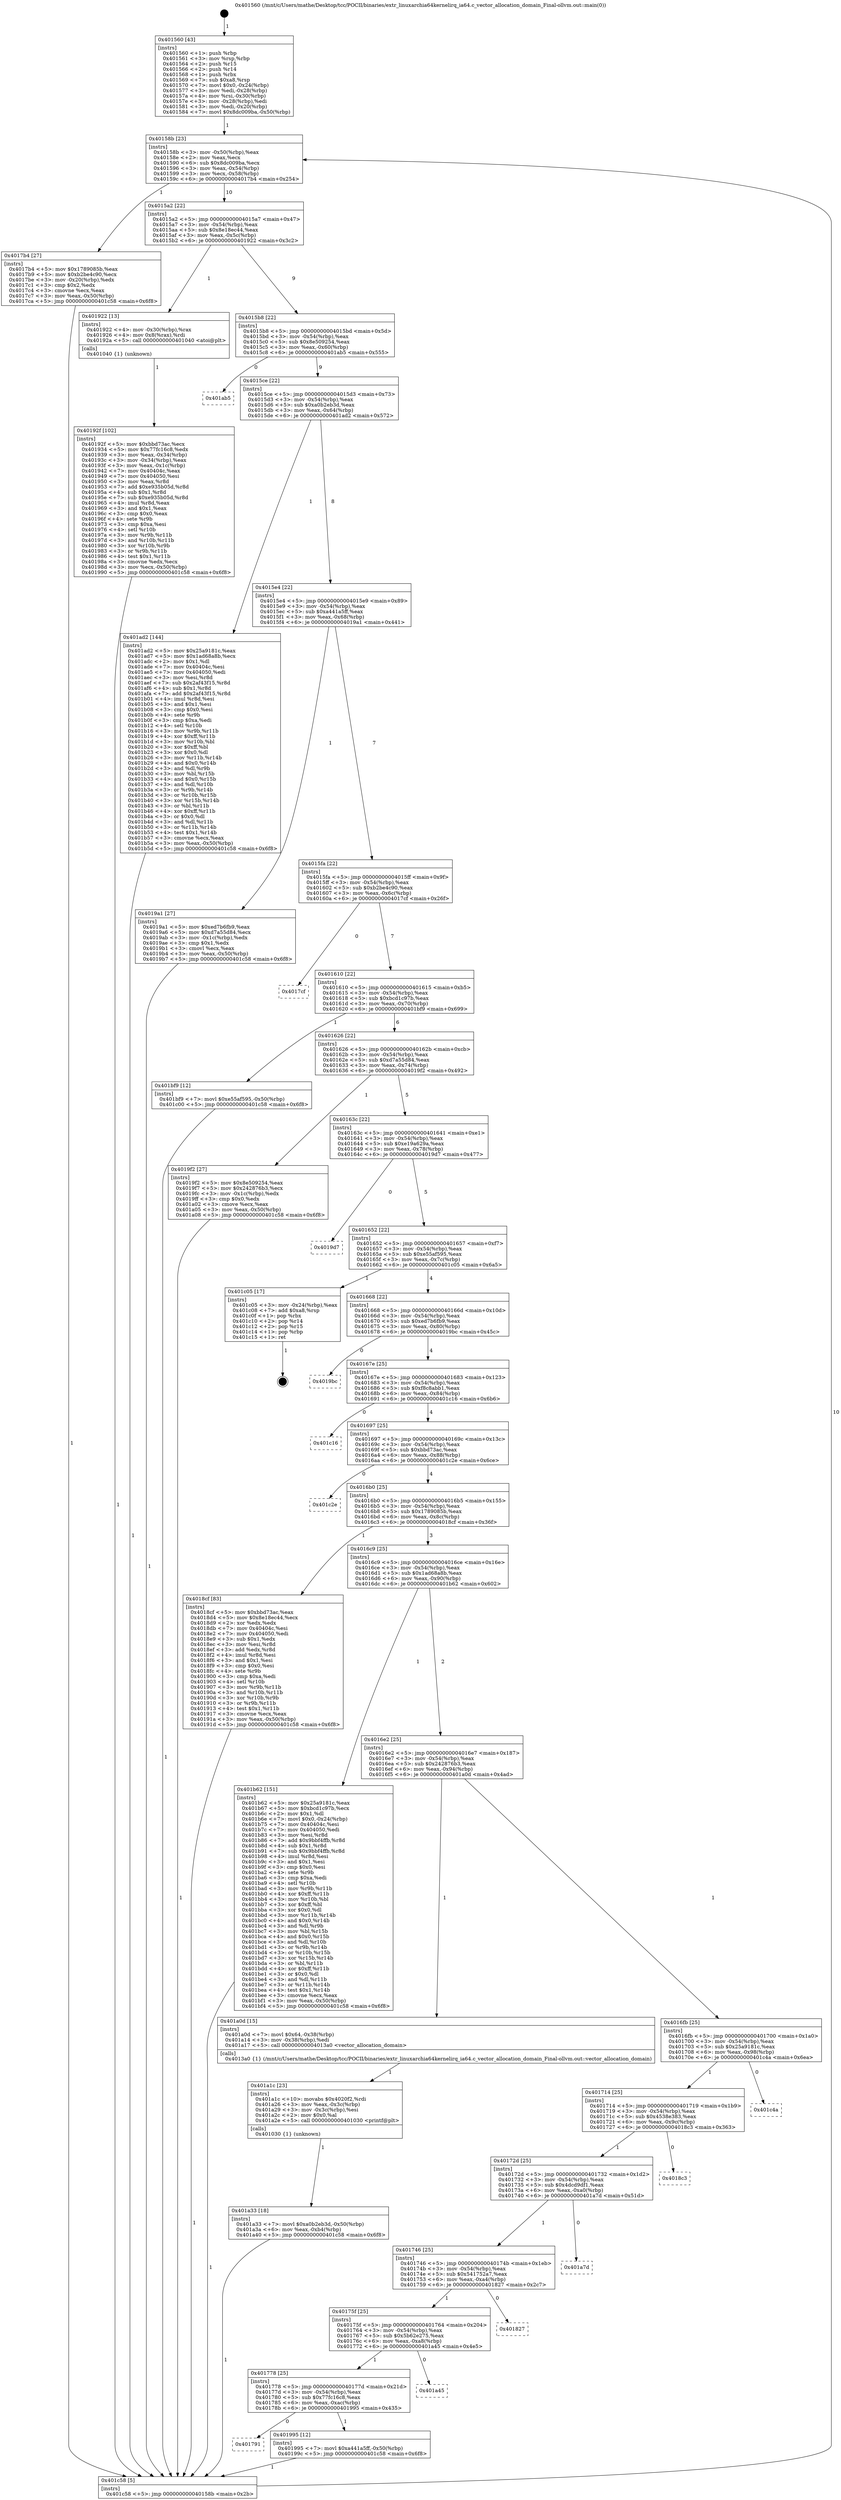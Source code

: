 digraph "0x401560" {
  label = "0x401560 (/mnt/c/Users/mathe/Desktop/tcc/POCII/binaries/extr_linuxarchia64kernelirq_ia64.c_vector_allocation_domain_Final-ollvm.out::main(0))"
  labelloc = "t"
  node[shape=record]

  Entry [label="",width=0.3,height=0.3,shape=circle,fillcolor=black,style=filled]
  "0x40158b" [label="{
     0x40158b [23]\l
     | [instrs]\l
     &nbsp;&nbsp;0x40158b \<+3\>: mov -0x50(%rbp),%eax\l
     &nbsp;&nbsp;0x40158e \<+2\>: mov %eax,%ecx\l
     &nbsp;&nbsp;0x401590 \<+6\>: sub $0x8dc009ba,%ecx\l
     &nbsp;&nbsp;0x401596 \<+3\>: mov %eax,-0x54(%rbp)\l
     &nbsp;&nbsp;0x401599 \<+3\>: mov %ecx,-0x58(%rbp)\l
     &nbsp;&nbsp;0x40159c \<+6\>: je 00000000004017b4 \<main+0x254\>\l
  }"]
  "0x4017b4" [label="{
     0x4017b4 [27]\l
     | [instrs]\l
     &nbsp;&nbsp;0x4017b4 \<+5\>: mov $0x1789085b,%eax\l
     &nbsp;&nbsp;0x4017b9 \<+5\>: mov $0xb2be4c90,%ecx\l
     &nbsp;&nbsp;0x4017be \<+3\>: mov -0x20(%rbp),%edx\l
     &nbsp;&nbsp;0x4017c1 \<+3\>: cmp $0x2,%edx\l
     &nbsp;&nbsp;0x4017c4 \<+3\>: cmovne %ecx,%eax\l
     &nbsp;&nbsp;0x4017c7 \<+3\>: mov %eax,-0x50(%rbp)\l
     &nbsp;&nbsp;0x4017ca \<+5\>: jmp 0000000000401c58 \<main+0x6f8\>\l
  }"]
  "0x4015a2" [label="{
     0x4015a2 [22]\l
     | [instrs]\l
     &nbsp;&nbsp;0x4015a2 \<+5\>: jmp 00000000004015a7 \<main+0x47\>\l
     &nbsp;&nbsp;0x4015a7 \<+3\>: mov -0x54(%rbp),%eax\l
     &nbsp;&nbsp;0x4015aa \<+5\>: sub $0x8e18ec44,%eax\l
     &nbsp;&nbsp;0x4015af \<+3\>: mov %eax,-0x5c(%rbp)\l
     &nbsp;&nbsp;0x4015b2 \<+6\>: je 0000000000401922 \<main+0x3c2\>\l
  }"]
  "0x401c58" [label="{
     0x401c58 [5]\l
     | [instrs]\l
     &nbsp;&nbsp;0x401c58 \<+5\>: jmp 000000000040158b \<main+0x2b\>\l
  }"]
  "0x401560" [label="{
     0x401560 [43]\l
     | [instrs]\l
     &nbsp;&nbsp;0x401560 \<+1\>: push %rbp\l
     &nbsp;&nbsp;0x401561 \<+3\>: mov %rsp,%rbp\l
     &nbsp;&nbsp;0x401564 \<+2\>: push %r15\l
     &nbsp;&nbsp;0x401566 \<+2\>: push %r14\l
     &nbsp;&nbsp;0x401568 \<+1\>: push %rbx\l
     &nbsp;&nbsp;0x401569 \<+7\>: sub $0xa8,%rsp\l
     &nbsp;&nbsp;0x401570 \<+7\>: movl $0x0,-0x24(%rbp)\l
     &nbsp;&nbsp;0x401577 \<+3\>: mov %edi,-0x28(%rbp)\l
     &nbsp;&nbsp;0x40157a \<+4\>: mov %rsi,-0x30(%rbp)\l
     &nbsp;&nbsp;0x40157e \<+3\>: mov -0x28(%rbp),%edi\l
     &nbsp;&nbsp;0x401581 \<+3\>: mov %edi,-0x20(%rbp)\l
     &nbsp;&nbsp;0x401584 \<+7\>: movl $0x8dc009ba,-0x50(%rbp)\l
  }"]
  Exit [label="",width=0.3,height=0.3,shape=circle,fillcolor=black,style=filled,peripheries=2]
  "0x401922" [label="{
     0x401922 [13]\l
     | [instrs]\l
     &nbsp;&nbsp;0x401922 \<+4\>: mov -0x30(%rbp),%rax\l
     &nbsp;&nbsp;0x401926 \<+4\>: mov 0x8(%rax),%rdi\l
     &nbsp;&nbsp;0x40192a \<+5\>: call 0000000000401040 \<atoi@plt\>\l
     | [calls]\l
     &nbsp;&nbsp;0x401040 \{1\} (unknown)\l
  }"]
  "0x4015b8" [label="{
     0x4015b8 [22]\l
     | [instrs]\l
     &nbsp;&nbsp;0x4015b8 \<+5\>: jmp 00000000004015bd \<main+0x5d\>\l
     &nbsp;&nbsp;0x4015bd \<+3\>: mov -0x54(%rbp),%eax\l
     &nbsp;&nbsp;0x4015c0 \<+5\>: sub $0x8e509254,%eax\l
     &nbsp;&nbsp;0x4015c5 \<+3\>: mov %eax,-0x60(%rbp)\l
     &nbsp;&nbsp;0x4015c8 \<+6\>: je 0000000000401ab5 \<main+0x555\>\l
  }"]
  "0x401a33" [label="{
     0x401a33 [18]\l
     | [instrs]\l
     &nbsp;&nbsp;0x401a33 \<+7\>: movl $0xa0b2eb3d,-0x50(%rbp)\l
     &nbsp;&nbsp;0x401a3a \<+6\>: mov %eax,-0xb4(%rbp)\l
     &nbsp;&nbsp;0x401a40 \<+5\>: jmp 0000000000401c58 \<main+0x6f8\>\l
  }"]
  "0x401ab5" [label="{
     0x401ab5\l
  }", style=dashed]
  "0x4015ce" [label="{
     0x4015ce [22]\l
     | [instrs]\l
     &nbsp;&nbsp;0x4015ce \<+5\>: jmp 00000000004015d3 \<main+0x73\>\l
     &nbsp;&nbsp;0x4015d3 \<+3\>: mov -0x54(%rbp),%eax\l
     &nbsp;&nbsp;0x4015d6 \<+5\>: sub $0xa0b2eb3d,%eax\l
     &nbsp;&nbsp;0x4015db \<+3\>: mov %eax,-0x64(%rbp)\l
     &nbsp;&nbsp;0x4015de \<+6\>: je 0000000000401ad2 \<main+0x572\>\l
  }"]
  "0x401a1c" [label="{
     0x401a1c [23]\l
     | [instrs]\l
     &nbsp;&nbsp;0x401a1c \<+10\>: movabs $0x4020f2,%rdi\l
     &nbsp;&nbsp;0x401a26 \<+3\>: mov %eax,-0x3c(%rbp)\l
     &nbsp;&nbsp;0x401a29 \<+3\>: mov -0x3c(%rbp),%esi\l
     &nbsp;&nbsp;0x401a2c \<+2\>: mov $0x0,%al\l
     &nbsp;&nbsp;0x401a2e \<+5\>: call 0000000000401030 \<printf@plt\>\l
     | [calls]\l
     &nbsp;&nbsp;0x401030 \{1\} (unknown)\l
  }"]
  "0x401ad2" [label="{
     0x401ad2 [144]\l
     | [instrs]\l
     &nbsp;&nbsp;0x401ad2 \<+5\>: mov $0x25a9181c,%eax\l
     &nbsp;&nbsp;0x401ad7 \<+5\>: mov $0x1ad68a8b,%ecx\l
     &nbsp;&nbsp;0x401adc \<+2\>: mov $0x1,%dl\l
     &nbsp;&nbsp;0x401ade \<+7\>: mov 0x40404c,%esi\l
     &nbsp;&nbsp;0x401ae5 \<+7\>: mov 0x404050,%edi\l
     &nbsp;&nbsp;0x401aec \<+3\>: mov %esi,%r8d\l
     &nbsp;&nbsp;0x401aef \<+7\>: sub $0x2af43f15,%r8d\l
     &nbsp;&nbsp;0x401af6 \<+4\>: sub $0x1,%r8d\l
     &nbsp;&nbsp;0x401afa \<+7\>: add $0x2af43f15,%r8d\l
     &nbsp;&nbsp;0x401b01 \<+4\>: imul %r8d,%esi\l
     &nbsp;&nbsp;0x401b05 \<+3\>: and $0x1,%esi\l
     &nbsp;&nbsp;0x401b08 \<+3\>: cmp $0x0,%esi\l
     &nbsp;&nbsp;0x401b0b \<+4\>: sete %r9b\l
     &nbsp;&nbsp;0x401b0f \<+3\>: cmp $0xa,%edi\l
     &nbsp;&nbsp;0x401b12 \<+4\>: setl %r10b\l
     &nbsp;&nbsp;0x401b16 \<+3\>: mov %r9b,%r11b\l
     &nbsp;&nbsp;0x401b19 \<+4\>: xor $0xff,%r11b\l
     &nbsp;&nbsp;0x401b1d \<+3\>: mov %r10b,%bl\l
     &nbsp;&nbsp;0x401b20 \<+3\>: xor $0xff,%bl\l
     &nbsp;&nbsp;0x401b23 \<+3\>: xor $0x0,%dl\l
     &nbsp;&nbsp;0x401b26 \<+3\>: mov %r11b,%r14b\l
     &nbsp;&nbsp;0x401b29 \<+4\>: and $0x0,%r14b\l
     &nbsp;&nbsp;0x401b2d \<+3\>: and %dl,%r9b\l
     &nbsp;&nbsp;0x401b30 \<+3\>: mov %bl,%r15b\l
     &nbsp;&nbsp;0x401b33 \<+4\>: and $0x0,%r15b\l
     &nbsp;&nbsp;0x401b37 \<+3\>: and %dl,%r10b\l
     &nbsp;&nbsp;0x401b3a \<+3\>: or %r9b,%r14b\l
     &nbsp;&nbsp;0x401b3d \<+3\>: or %r10b,%r15b\l
     &nbsp;&nbsp;0x401b40 \<+3\>: xor %r15b,%r14b\l
     &nbsp;&nbsp;0x401b43 \<+3\>: or %bl,%r11b\l
     &nbsp;&nbsp;0x401b46 \<+4\>: xor $0xff,%r11b\l
     &nbsp;&nbsp;0x401b4a \<+3\>: or $0x0,%dl\l
     &nbsp;&nbsp;0x401b4d \<+3\>: and %dl,%r11b\l
     &nbsp;&nbsp;0x401b50 \<+3\>: or %r11b,%r14b\l
     &nbsp;&nbsp;0x401b53 \<+4\>: test $0x1,%r14b\l
     &nbsp;&nbsp;0x401b57 \<+3\>: cmovne %ecx,%eax\l
     &nbsp;&nbsp;0x401b5a \<+3\>: mov %eax,-0x50(%rbp)\l
     &nbsp;&nbsp;0x401b5d \<+5\>: jmp 0000000000401c58 \<main+0x6f8\>\l
  }"]
  "0x4015e4" [label="{
     0x4015e4 [22]\l
     | [instrs]\l
     &nbsp;&nbsp;0x4015e4 \<+5\>: jmp 00000000004015e9 \<main+0x89\>\l
     &nbsp;&nbsp;0x4015e9 \<+3\>: mov -0x54(%rbp),%eax\l
     &nbsp;&nbsp;0x4015ec \<+5\>: sub $0xa441a5ff,%eax\l
     &nbsp;&nbsp;0x4015f1 \<+3\>: mov %eax,-0x68(%rbp)\l
     &nbsp;&nbsp;0x4015f4 \<+6\>: je 00000000004019a1 \<main+0x441\>\l
  }"]
  "0x401791" [label="{
     0x401791\l
  }", style=dashed]
  "0x4019a1" [label="{
     0x4019a1 [27]\l
     | [instrs]\l
     &nbsp;&nbsp;0x4019a1 \<+5\>: mov $0xed7b6fb9,%eax\l
     &nbsp;&nbsp;0x4019a6 \<+5\>: mov $0xd7a55d84,%ecx\l
     &nbsp;&nbsp;0x4019ab \<+3\>: mov -0x1c(%rbp),%edx\l
     &nbsp;&nbsp;0x4019ae \<+3\>: cmp $0x1,%edx\l
     &nbsp;&nbsp;0x4019b1 \<+3\>: cmovl %ecx,%eax\l
     &nbsp;&nbsp;0x4019b4 \<+3\>: mov %eax,-0x50(%rbp)\l
     &nbsp;&nbsp;0x4019b7 \<+5\>: jmp 0000000000401c58 \<main+0x6f8\>\l
  }"]
  "0x4015fa" [label="{
     0x4015fa [22]\l
     | [instrs]\l
     &nbsp;&nbsp;0x4015fa \<+5\>: jmp 00000000004015ff \<main+0x9f\>\l
     &nbsp;&nbsp;0x4015ff \<+3\>: mov -0x54(%rbp),%eax\l
     &nbsp;&nbsp;0x401602 \<+5\>: sub $0xb2be4c90,%eax\l
     &nbsp;&nbsp;0x401607 \<+3\>: mov %eax,-0x6c(%rbp)\l
     &nbsp;&nbsp;0x40160a \<+6\>: je 00000000004017cf \<main+0x26f\>\l
  }"]
  "0x401995" [label="{
     0x401995 [12]\l
     | [instrs]\l
     &nbsp;&nbsp;0x401995 \<+7\>: movl $0xa441a5ff,-0x50(%rbp)\l
     &nbsp;&nbsp;0x40199c \<+5\>: jmp 0000000000401c58 \<main+0x6f8\>\l
  }"]
  "0x4017cf" [label="{
     0x4017cf\l
  }", style=dashed]
  "0x401610" [label="{
     0x401610 [22]\l
     | [instrs]\l
     &nbsp;&nbsp;0x401610 \<+5\>: jmp 0000000000401615 \<main+0xb5\>\l
     &nbsp;&nbsp;0x401615 \<+3\>: mov -0x54(%rbp),%eax\l
     &nbsp;&nbsp;0x401618 \<+5\>: sub $0xbcd1c97b,%eax\l
     &nbsp;&nbsp;0x40161d \<+3\>: mov %eax,-0x70(%rbp)\l
     &nbsp;&nbsp;0x401620 \<+6\>: je 0000000000401bf9 \<main+0x699\>\l
  }"]
  "0x401778" [label="{
     0x401778 [25]\l
     | [instrs]\l
     &nbsp;&nbsp;0x401778 \<+5\>: jmp 000000000040177d \<main+0x21d\>\l
     &nbsp;&nbsp;0x40177d \<+3\>: mov -0x54(%rbp),%eax\l
     &nbsp;&nbsp;0x401780 \<+5\>: sub $0x77fc16c8,%eax\l
     &nbsp;&nbsp;0x401785 \<+6\>: mov %eax,-0xac(%rbp)\l
     &nbsp;&nbsp;0x40178b \<+6\>: je 0000000000401995 \<main+0x435\>\l
  }"]
  "0x401bf9" [label="{
     0x401bf9 [12]\l
     | [instrs]\l
     &nbsp;&nbsp;0x401bf9 \<+7\>: movl $0xe55af595,-0x50(%rbp)\l
     &nbsp;&nbsp;0x401c00 \<+5\>: jmp 0000000000401c58 \<main+0x6f8\>\l
  }"]
  "0x401626" [label="{
     0x401626 [22]\l
     | [instrs]\l
     &nbsp;&nbsp;0x401626 \<+5\>: jmp 000000000040162b \<main+0xcb\>\l
     &nbsp;&nbsp;0x40162b \<+3\>: mov -0x54(%rbp),%eax\l
     &nbsp;&nbsp;0x40162e \<+5\>: sub $0xd7a55d84,%eax\l
     &nbsp;&nbsp;0x401633 \<+3\>: mov %eax,-0x74(%rbp)\l
     &nbsp;&nbsp;0x401636 \<+6\>: je 00000000004019f2 \<main+0x492\>\l
  }"]
  "0x401a45" [label="{
     0x401a45\l
  }", style=dashed]
  "0x4019f2" [label="{
     0x4019f2 [27]\l
     | [instrs]\l
     &nbsp;&nbsp;0x4019f2 \<+5\>: mov $0x8e509254,%eax\l
     &nbsp;&nbsp;0x4019f7 \<+5\>: mov $0x242876b3,%ecx\l
     &nbsp;&nbsp;0x4019fc \<+3\>: mov -0x1c(%rbp),%edx\l
     &nbsp;&nbsp;0x4019ff \<+3\>: cmp $0x0,%edx\l
     &nbsp;&nbsp;0x401a02 \<+3\>: cmove %ecx,%eax\l
     &nbsp;&nbsp;0x401a05 \<+3\>: mov %eax,-0x50(%rbp)\l
     &nbsp;&nbsp;0x401a08 \<+5\>: jmp 0000000000401c58 \<main+0x6f8\>\l
  }"]
  "0x40163c" [label="{
     0x40163c [22]\l
     | [instrs]\l
     &nbsp;&nbsp;0x40163c \<+5\>: jmp 0000000000401641 \<main+0xe1\>\l
     &nbsp;&nbsp;0x401641 \<+3\>: mov -0x54(%rbp),%eax\l
     &nbsp;&nbsp;0x401644 \<+5\>: sub $0xe19a629a,%eax\l
     &nbsp;&nbsp;0x401649 \<+3\>: mov %eax,-0x78(%rbp)\l
     &nbsp;&nbsp;0x40164c \<+6\>: je 00000000004019d7 \<main+0x477\>\l
  }"]
  "0x40175f" [label="{
     0x40175f [25]\l
     | [instrs]\l
     &nbsp;&nbsp;0x40175f \<+5\>: jmp 0000000000401764 \<main+0x204\>\l
     &nbsp;&nbsp;0x401764 \<+3\>: mov -0x54(%rbp),%eax\l
     &nbsp;&nbsp;0x401767 \<+5\>: sub $0x5b62e275,%eax\l
     &nbsp;&nbsp;0x40176c \<+6\>: mov %eax,-0xa8(%rbp)\l
     &nbsp;&nbsp;0x401772 \<+6\>: je 0000000000401a45 \<main+0x4e5\>\l
  }"]
  "0x4019d7" [label="{
     0x4019d7\l
  }", style=dashed]
  "0x401652" [label="{
     0x401652 [22]\l
     | [instrs]\l
     &nbsp;&nbsp;0x401652 \<+5\>: jmp 0000000000401657 \<main+0xf7\>\l
     &nbsp;&nbsp;0x401657 \<+3\>: mov -0x54(%rbp),%eax\l
     &nbsp;&nbsp;0x40165a \<+5\>: sub $0xe55af595,%eax\l
     &nbsp;&nbsp;0x40165f \<+3\>: mov %eax,-0x7c(%rbp)\l
     &nbsp;&nbsp;0x401662 \<+6\>: je 0000000000401c05 \<main+0x6a5\>\l
  }"]
  "0x401827" [label="{
     0x401827\l
  }", style=dashed]
  "0x401c05" [label="{
     0x401c05 [17]\l
     | [instrs]\l
     &nbsp;&nbsp;0x401c05 \<+3\>: mov -0x24(%rbp),%eax\l
     &nbsp;&nbsp;0x401c08 \<+7\>: add $0xa8,%rsp\l
     &nbsp;&nbsp;0x401c0f \<+1\>: pop %rbx\l
     &nbsp;&nbsp;0x401c10 \<+2\>: pop %r14\l
     &nbsp;&nbsp;0x401c12 \<+2\>: pop %r15\l
     &nbsp;&nbsp;0x401c14 \<+1\>: pop %rbp\l
     &nbsp;&nbsp;0x401c15 \<+1\>: ret\l
  }"]
  "0x401668" [label="{
     0x401668 [22]\l
     | [instrs]\l
     &nbsp;&nbsp;0x401668 \<+5\>: jmp 000000000040166d \<main+0x10d\>\l
     &nbsp;&nbsp;0x40166d \<+3\>: mov -0x54(%rbp),%eax\l
     &nbsp;&nbsp;0x401670 \<+5\>: sub $0xed7b6fb9,%eax\l
     &nbsp;&nbsp;0x401675 \<+3\>: mov %eax,-0x80(%rbp)\l
     &nbsp;&nbsp;0x401678 \<+6\>: je 00000000004019bc \<main+0x45c\>\l
  }"]
  "0x401746" [label="{
     0x401746 [25]\l
     | [instrs]\l
     &nbsp;&nbsp;0x401746 \<+5\>: jmp 000000000040174b \<main+0x1eb\>\l
     &nbsp;&nbsp;0x40174b \<+3\>: mov -0x54(%rbp),%eax\l
     &nbsp;&nbsp;0x40174e \<+5\>: sub $0x541752a7,%eax\l
     &nbsp;&nbsp;0x401753 \<+6\>: mov %eax,-0xa4(%rbp)\l
     &nbsp;&nbsp;0x401759 \<+6\>: je 0000000000401827 \<main+0x2c7\>\l
  }"]
  "0x4019bc" [label="{
     0x4019bc\l
  }", style=dashed]
  "0x40167e" [label="{
     0x40167e [25]\l
     | [instrs]\l
     &nbsp;&nbsp;0x40167e \<+5\>: jmp 0000000000401683 \<main+0x123\>\l
     &nbsp;&nbsp;0x401683 \<+3\>: mov -0x54(%rbp),%eax\l
     &nbsp;&nbsp;0x401686 \<+5\>: sub $0xf8c8abb1,%eax\l
     &nbsp;&nbsp;0x40168b \<+6\>: mov %eax,-0x84(%rbp)\l
     &nbsp;&nbsp;0x401691 \<+6\>: je 0000000000401c16 \<main+0x6b6\>\l
  }"]
  "0x401a7d" [label="{
     0x401a7d\l
  }", style=dashed]
  "0x401c16" [label="{
     0x401c16\l
  }", style=dashed]
  "0x401697" [label="{
     0x401697 [25]\l
     | [instrs]\l
     &nbsp;&nbsp;0x401697 \<+5\>: jmp 000000000040169c \<main+0x13c\>\l
     &nbsp;&nbsp;0x40169c \<+3\>: mov -0x54(%rbp),%eax\l
     &nbsp;&nbsp;0x40169f \<+5\>: sub $0xbbd73ac,%eax\l
     &nbsp;&nbsp;0x4016a4 \<+6\>: mov %eax,-0x88(%rbp)\l
     &nbsp;&nbsp;0x4016aa \<+6\>: je 0000000000401c2e \<main+0x6ce\>\l
  }"]
  "0x40172d" [label="{
     0x40172d [25]\l
     | [instrs]\l
     &nbsp;&nbsp;0x40172d \<+5\>: jmp 0000000000401732 \<main+0x1d2\>\l
     &nbsp;&nbsp;0x401732 \<+3\>: mov -0x54(%rbp),%eax\l
     &nbsp;&nbsp;0x401735 \<+5\>: sub $0x4dcd9df1,%eax\l
     &nbsp;&nbsp;0x40173a \<+6\>: mov %eax,-0xa0(%rbp)\l
     &nbsp;&nbsp;0x401740 \<+6\>: je 0000000000401a7d \<main+0x51d\>\l
  }"]
  "0x401c2e" [label="{
     0x401c2e\l
  }", style=dashed]
  "0x4016b0" [label="{
     0x4016b0 [25]\l
     | [instrs]\l
     &nbsp;&nbsp;0x4016b0 \<+5\>: jmp 00000000004016b5 \<main+0x155\>\l
     &nbsp;&nbsp;0x4016b5 \<+3\>: mov -0x54(%rbp),%eax\l
     &nbsp;&nbsp;0x4016b8 \<+5\>: sub $0x1789085b,%eax\l
     &nbsp;&nbsp;0x4016bd \<+6\>: mov %eax,-0x8c(%rbp)\l
     &nbsp;&nbsp;0x4016c3 \<+6\>: je 00000000004018cf \<main+0x36f\>\l
  }"]
  "0x4018c3" [label="{
     0x4018c3\l
  }", style=dashed]
  "0x4018cf" [label="{
     0x4018cf [83]\l
     | [instrs]\l
     &nbsp;&nbsp;0x4018cf \<+5\>: mov $0xbbd73ac,%eax\l
     &nbsp;&nbsp;0x4018d4 \<+5\>: mov $0x8e18ec44,%ecx\l
     &nbsp;&nbsp;0x4018d9 \<+2\>: xor %edx,%edx\l
     &nbsp;&nbsp;0x4018db \<+7\>: mov 0x40404c,%esi\l
     &nbsp;&nbsp;0x4018e2 \<+7\>: mov 0x404050,%edi\l
     &nbsp;&nbsp;0x4018e9 \<+3\>: sub $0x1,%edx\l
     &nbsp;&nbsp;0x4018ec \<+3\>: mov %esi,%r8d\l
     &nbsp;&nbsp;0x4018ef \<+3\>: add %edx,%r8d\l
     &nbsp;&nbsp;0x4018f2 \<+4\>: imul %r8d,%esi\l
     &nbsp;&nbsp;0x4018f6 \<+3\>: and $0x1,%esi\l
     &nbsp;&nbsp;0x4018f9 \<+3\>: cmp $0x0,%esi\l
     &nbsp;&nbsp;0x4018fc \<+4\>: sete %r9b\l
     &nbsp;&nbsp;0x401900 \<+3\>: cmp $0xa,%edi\l
     &nbsp;&nbsp;0x401903 \<+4\>: setl %r10b\l
     &nbsp;&nbsp;0x401907 \<+3\>: mov %r9b,%r11b\l
     &nbsp;&nbsp;0x40190a \<+3\>: and %r10b,%r11b\l
     &nbsp;&nbsp;0x40190d \<+3\>: xor %r10b,%r9b\l
     &nbsp;&nbsp;0x401910 \<+3\>: or %r9b,%r11b\l
     &nbsp;&nbsp;0x401913 \<+4\>: test $0x1,%r11b\l
     &nbsp;&nbsp;0x401917 \<+3\>: cmovne %ecx,%eax\l
     &nbsp;&nbsp;0x40191a \<+3\>: mov %eax,-0x50(%rbp)\l
     &nbsp;&nbsp;0x40191d \<+5\>: jmp 0000000000401c58 \<main+0x6f8\>\l
  }"]
  "0x4016c9" [label="{
     0x4016c9 [25]\l
     | [instrs]\l
     &nbsp;&nbsp;0x4016c9 \<+5\>: jmp 00000000004016ce \<main+0x16e\>\l
     &nbsp;&nbsp;0x4016ce \<+3\>: mov -0x54(%rbp),%eax\l
     &nbsp;&nbsp;0x4016d1 \<+5\>: sub $0x1ad68a8b,%eax\l
     &nbsp;&nbsp;0x4016d6 \<+6\>: mov %eax,-0x90(%rbp)\l
     &nbsp;&nbsp;0x4016dc \<+6\>: je 0000000000401b62 \<main+0x602\>\l
  }"]
  "0x40192f" [label="{
     0x40192f [102]\l
     | [instrs]\l
     &nbsp;&nbsp;0x40192f \<+5\>: mov $0xbbd73ac,%ecx\l
     &nbsp;&nbsp;0x401934 \<+5\>: mov $0x77fc16c8,%edx\l
     &nbsp;&nbsp;0x401939 \<+3\>: mov %eax,-0x34(%rbp)\l
     &nbsp;&nbsp;0x40193c \<+3\>: mov -0x34(%rbp),%eax\l
     &nbsp;&nbsp;0x40193f \<+3\>: mov %eax,-0x1c(%rbp)\l
     &nbsp;&nbsp;0x401942 \<+7\>: mov 0x40404c,%eax\l
     &nbsp;&nbsp;0x401949 \<+7\>: mov 0x404050,%esi\l
     &nbsp;&nbsp;0x401950 \<+3\>: mov %eax,%r8d\l
     &nbsp;&nbsp;0x401953 \<+7\>: add $0xe935b05d,%r8d\l
     &nbsp;&nbsp;0x40195a \<+4\>: sub $0x1,%r8d\l
     &nbsp;&nbsp;0x40195e \<+7\>: sub $0xe935b05d,%r8d\l
     &nbsp;&nbsp;0x401965 \<+4\>: imul %r8d,%eax\l
     &nbsp;&nbsp;0x401969 \<+3\>: and $0x1,%eax\l
     &nbsp;&nbsp;0x40196c \<+3\>: cmp $0x0,%eax\l
     &nbsp;&nbsp;0x40196f \<+4\>: sete %r9b\l
     &nbsp;&nbsp;0x401973 \<+3\>: cmp $0xa,%esi\l
     &nbsp;&nbsp;0x401976 \<+4\>: setl %r10b\l
     &nbsp;&nbsp;0x40197a \<+3\>: mov %r9b,%r11b\l
     &nbsp;&nbsp;0x40197d \<+3\>: and %r10b,%r11b\l
     &nbsp;&nbsp;0x401980 \<+3\>: xor %r10b,%r9b\l
     &nbsp;&nbsp;0x401983 \<+3\>: or %r9b,%r11b\l
     &nbsp;&nbsp;0x401986 \<+4\>: test $0x1,%r11b\l
     &nbsp;&nbsp;0x40198a \<+3\>: cmovne %edx,%ecx\l
     &nbsp;&nbsp;0x40198d \<+3\>: mov %ecx,-0x50(%rbp)\l
     &nbsp;&nbsp;0x401990 \<+5\>: jmp 0000000000401c58 \<main+0x6f8\>\l
  }"]
  "0x401714" [label="{
     0x401714 [25]\l
     | [instrs]\l
     &nbsp;&nbsp;0x401714 \<+5\>: jmp 0000000000401719 \<main+0x1b9\>\l
     &nbsp;&nbsp;0x401719 \<+3\>: mov -0x54(%rbp),%eax\l
     &nbsp;&nbsp;0x40171c \<+5\>: sub $0x4538e383,%eax\l
     &nbsp;&nbsp;0x401721 \<+6\>: mov %eax,-0x9c(%rbp)\l
     &nbsp;&nbsp;0x401727 \<+6\>: je 00000000004018c3 \<main+0x363\>\l
  }"]
  "0x401b62" [label="{
     0x401b62 [151]\l
     | [instrs]\l
     &nbsp;&nbsp;0x401b62 \<+5\>: mov $0x25a9181c,%eax\l
     &nbsp;&nbsp;0x401b67 \<+5\>: mov $0xbcd1c97b,%ecx\l
     &nbsp;&nbsp;0x401b6c \<+2\>: mov $0x1,%dl\l
     &nbsp;&nbsp;0x401b6e \<+7\>: movl $0x0,-0x24(%rbp)\l
     &nbsp;&nbsp;0x401b75 \<+7\>: mov 0x40404c,%esi\l
     &nbsp;&nbsp;0x401b7c \<+7\>: mov 0x404050,%edi\l
     &nbsp;&nbsp;0x401b83 \<+3\>: mov %esi,%r8d\l
     &nbsp;&nbsp;0x401b86 \<+7\>: add $0x9bbf4ffb,%r8d\l
     &nbsp;&nbsp;0x401b8d \<+4\>: sub $0x1,%r8d\l
     &nbsp;&nbsp;0x401b91 \<+7\>: sub $0x9bbf4ffb,%r8d\l
     &nbsp;&nbsp;0x401b98 \<+4\>: imul %r8d,%esi\l
     &nbsp;&nbsp;0x401b9c \<+3\>: and $0x1,%esi\l
     &nbsp;&nbsp;0x401b9f \<+3\>: cmp $0x0,%esi\l
     &nbsp;&nbsp;0x401ba2 \<+4\>: sete %r9b\l
     &nbsp;&nbsp;0x401ba6 \<+3\>: cmp $0xa,%edi\l
     &nbsp;&nbsp;0x401ba9 \<+4\>: setl %r10b\l
     &nbsp;&nbsp;0x401bad \<+3\>: mov %r9b,%r11b\l
     &nbsp;&nbsp;0x401bb0 \<+4\>: xor $0xff,%r11b\l
     &nbsp;&nbsp;0x401bb4 \<+3\>: mov %r10b,%bl\l
     &nbsp;&nbsp;0x401bb7 \<+3\>: xor $0xff,%bl\l
     &nbsp;&nbsp;0x401bba \<+3\>: xor $0x0,%dl\l
     &nbsp;&nbsp;0x401bbd \<+3\>: mov %r11b,%r14b\l
     &nbsp;&nbsp;0x401bc0 \<+4\>: and $0x0,%r14b\l
     &nbsp;&nbsp;0x401bc4 \<+3\>: and %dl,%r9b\l
     &nbsp;&nbsp;0x401bc7 \<+3\>: mov %bl,%r15b\l
     &nbsp;&nbsp;0x401bca \<+4\>: and $0x0,%r15b\l
     &nbsp;&nbsp;0x401bce \<+3\>: and %dl,%r10b\l
     &nbsp;&nbsp;0x401bd1 \<+3\>: or %r9b,%r14b\l
     &nbsp;&nbsp;0x401bd4 \<+3\>: or %r10b,%r15b\l
     &nbsp;&nbsp;0x401bd7 \<+3\>: xor %r15b,%r14b\l
     &nbsp;&nbsp;0x401bda \<+3\>: or %bl,%r11b\l
     &nbsp;&nbsp;0x401bdd \<+4\>: xor $0xff,%r11b\l
     &nbsp;&nbsp;0x401be1 \<+3\>: or $0x0,%dl\l
     &nbsp;&nbsp;0x401be4 \<+3\>: and %dl,%r11b\l
     &nbsp;&nbsp;0x401be7 \<+3\>: or %r11b,%r14b\l
     &nbsp;&nbsp;0x401bea \<+4\>: test $0x1,%r14b\l
     &nbsp;&nbsp;0x401bee \<+3\>: cmovne %ecx,%eax\l
     &nbsp;&nbsp;0x401bf1 \<+3\>: mov %eax,-0x50(%rbp)\l
     &nbsp;&nbsp;0x401bf4 \<+5\>: jmp 0000000000401c58 \<main+0x6f8\>\l
  }"]
  "0x4016e2" [label="{
     0x4016e2 [25]\l
     | [instrs]\l
     &nbsp;&nbsp;0x4016e2 \<+5\>: jmp 00000000004016e7 \<main+0x187\>\l
     &nbsp;&nbsp;0x4016e7 \<+3\>: mov -0x54(%rbp),%eax\l
     &nbsp;&nbsp;0x4016ea \<+5\>: sub $0x242876b3,%eax\l
     &nbsp;&nbsp;0x4016ef \<+6\>: mov %eax,-0x94(%rbp)\l
     &nbsp;&nbsp;0x4016f5 \<+6\>: je 0000000000401a0d \<main+0x4ad\>\l
  }"]
  "0x401c4a" [label="{
     0x401c4a\l
  }", style=dashed]
  "0x401a0d" [label="{
     0x401a0d [15]\l
     | [instrs]\l
     &nbsp;&nbsp;0x401a0d \<+7\>: movl $0x64,-0x38(%rbp)\l
     &nbsp;&nbsp;0x401a14 \<+3\>: mov -0x38(%rbp),%edi\l
     &nbsp;&nbsp;0x401a17 \<+5\>: call 00000000004013a0 \<vector_allocation_domain\>\l
     | [calls]\l
     &nbsp;&nbsp;0x4013a0 \{1\} (/mnt/c/Users/mathe/Desktop/tcc/POCII/binaries/extr_linuxarchia64kernelirq_ia64.c_vector_allocation_domain_Final-ollvm.out::vector_allocation_domain)\l
  }"]
  "0x4016fb" [label="{
     0x4016fb [25]\l
     | [instrs]\l
     &nbsp;&nbsp;0x4016fb \<+5\>: jmp 0000000000401700 \<main+0x1a0\>\l
     &nbsp;&nbsp;0x401700 \<+3\>: mov -0x54(%rbp),%eax\l
     &nbsp;&nbsp;0x401703 \<+5\>: sub $0x25a9181c,%eax\l
     &nbsp;&nbsp;0x401708 \<+6\>: mov %eax,-0x98(%rbp)\l
     &nbsp;&nbsp;0x40170e \<+6\>: je 0000000000401c4a \<main+0x6ea\>\l
  }"]
  Entry -> "0x401560" [label=" 1"]
  "0x40158b" -> "0x4017b4" [label=" 1"]
  "0x40158b" -> "0x4015a2" [label=" 10"]
  "0x4017b4" -> "0x401c58" [label=" 1"]
  "0x401560" -> "0x40158b" [label=" 1"]
  "0x401c58" -> "0x40158b" [label=" 10"]
  "0x401c05" -> Exit [label=" 1"]
  "0x4015a2" -> "0x401922" [label=" 1"]
  "0x4015a2" -> "0x4015b8" [label=" 9"]
  "0x401bf9" -> "0x401c58" [label=" 1"]
  "0x4015b8" -> "0x401ab5" [label=" 0"]
  "0x4015b8" -> "0x4015ce" [label=" 9"]
  "0x401b62" -> "0x401c58" [label=" 1"]
  "0x4015ce" -> "0x401ad2" [label=" 1"]
  "0x4015ce" -> "0x4015e4" [label=" 8"]
  "0x401ad2" -> "0x401c58" [label=" 1"]
  "0x4015e4" -> "0x4019a1" [label=" 1"]
  "0x4015e4" -> "0x4015fa" [label=" 7"]
  "0x401a33" -> "0x401c58" [label=" 1"]
  "0x4015fa" -> "0x4017cf" [label=" 0"]
  "0x4015fa" -> "0x401610" [label=" 7"]
  "0x401a1c" -> "0x401a33" [label=" 1"]
  "0x401610" -> "0x401bf9" [label=" 1"]
  "0x401610" -> "0x401626" [label=" 6"]
  "0x4019f2" -> "0x401c58" [label=" 1"]
  "0x401626" -> "0x4019f2" [label=" 1"]
  "0x401626" -> "0x40163c" [label=" 5"]
  "0x4019a1" -> "0x401c58" [label=" 1"]
  "0x40163c" -> "0x4019d7" [label=" 0"]
  "0x40163c" -> "0x401652" [label=" 5"]
  "0x401778" -> "0x401791" [label=" 0"]
  "0x401652" -> "0x401c05" [label=" 1"]
  "0x401652" -> "0x401668" [label=" 4"]
  "0x401778" -> "0x401995" [label=" 1"]
  "0x401668" -> "0x4019bc" [label=" 0"]
  "0x401668" -> "0x40167e" [label=" 4"]
  "0x40175f" -> "0x401778" [label=" 1"]
  "0x40167e" -> "0x401c16" [label=" 0"]
  "0x40167e" -> "0x401697" [label=" 4"]
  "0x40175f" -> "0x401a45" [label=" 0"]
  "0x401697" -> "0x401c2e" [label=" 0"]
  "0x401697" -> "0x4016b0" [label=" 4"]
  "0x401746" -> "0x40175f" [label=" 1"]
  "0x4016b0" -> "0x4018cf" [label=" 1"]
  "0x4016b0" -> "0x4016c9" [label=" 3"]
  "0x4018cf" -> "0x401c58" [label=" 1"]
  "0x401922" -> "0x40192f" [label=" 1"]
  "0x40192f" -> "0x401c58" [label=" 1"]
  "0x401746" -> "0x401827" [label=" 0"]
  "0x4016c9" -> "0x401b62" [label=" 1"]
  "0x4016c9" -> "0x4016e2" [label=" 2"]
  "0x40172d" -> "0x401746" [label=" 1"]
  "0x4016e2" -> "0x401a0d" [label=" 1"]
  "0x4016e2" -> "0x4016fb" [label=" 1"]
  "0x40172d" -> "0x401a7d" [label=" 0"]
  "0x4016fb" -> "0x401c4a" [label=" 0"]
  "0x4016fb" -> "0x401714" [label=" 1"]
  "0x401a0d" -> "0x401a1c" [label=" 1"]
  "0x401714" -> "0x4018c3" [label=" 0"]
  "0x401714" -> "0x40172d" [label=" 1"]
  "0x401995" -> "0x401c58" [label=" 1"]
}
